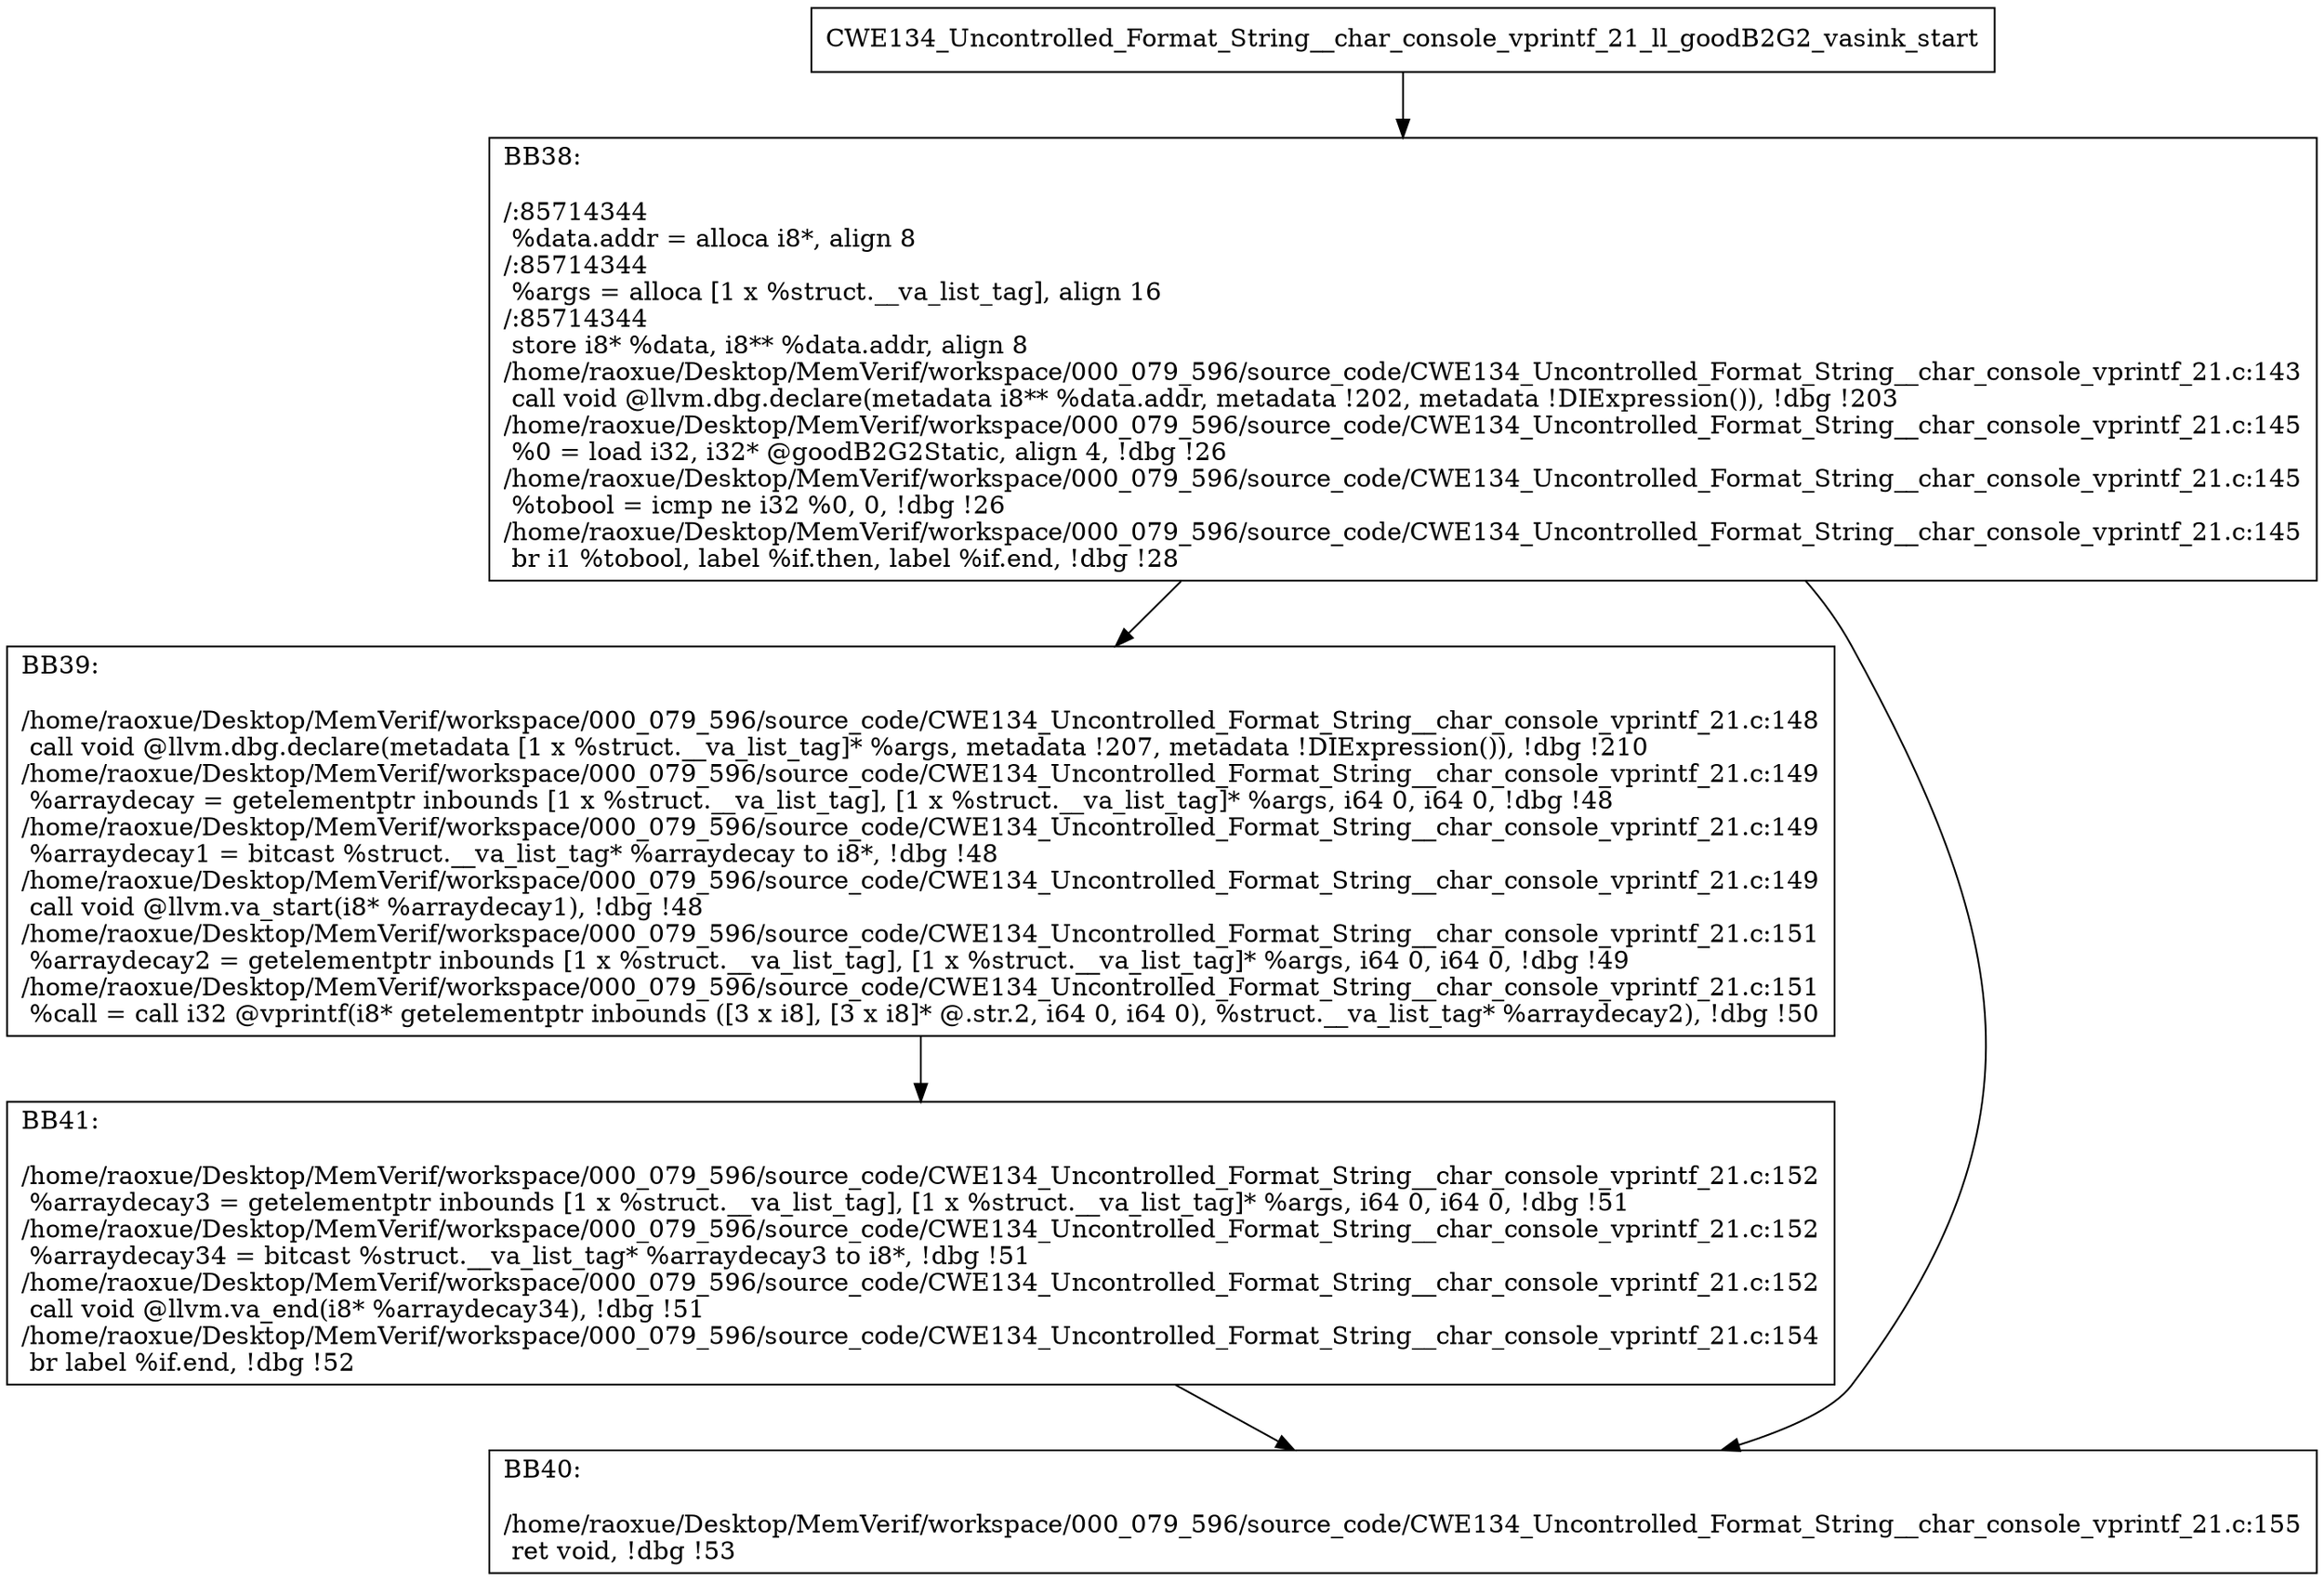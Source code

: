 digraph "CFG for'CWE134_Uncontrolled_Format_String__char_console_vprintf_21_ll_goodB2G2_vasink' function" {
	BBCWE134_Uncontrolled_Format_String__char_console_vprintf_21_ll_goodB2G2_vasink_start[shape=record,label="{CWE134_Uncontrolled_Format_String__char_console_vprintf_21_ll_goodB2G2_vasink_start}"];
	BBCWE134_Uncontrolled_Format_String__char_console_vprintf_21_ll_goodB2G2_vasink_start-> CWE134_Uncontrolled_Format_String__char_console_vprintf_21_ll_goodB2G2_vasinkBB38;
	CWE134_Uncontrolled_Format_String__char_console_vprintf_21_ll_goodB2G2_vasinkBB38 [shape=record, label="{BB38:\l\l/:85714344\l
  %data.addr = alloca i8*, align 8\l
/:85714344\l
  %args = alloca [1 x %struct.__va_list_tag], align 16\l
/:85714344\l
  store i8* %data, i8** %data.addr, align 8\l
/home/raoxue/Desktop/MemVerif/workspace/000_079_596/source_code/CWE134_Uncontrolled_Format_String__char_console_vprintf_21.c:143\l
  call void @llvm.dbg.declare(metadata i8** %data.addr, metadata !202, metadata !DIExpression()), !dbg !203\l
/home/raoxue/Desktop/MemVerif/workspace/000_079_596/source_code/CWE134_Uncontrolled_Format_String__char_console_vprintf_21.c:145\l
  %0 = load i32, i32* @goodB2G2Static, align 4, !dbg !26\l
/home/raoxue/Desktop/MemVerif/workspace/000_079_596/source_code/CWE134_Uncontrolled_Format_String__char_console_vprintf_21.c:145\l
  %tobool = icmp ne i32 %0, 0, !dbg !26\l
/home/raoxue/Desktop/MemVerif/workspace/000_079_596/source_code/CWE134_Uncontrolled_Format_String__char_console_vprintf_21.c:145\l
  br i1 %tobool, label %if.then, label %if.end, !dbg !28\l
}"];
	CWE134_Uncontrolled_Format_String__char_console_vprintf_21_ll_goodB2G2_vasinkBB38-> CWE134_Uncontrolled_Format_String__char_console_vprintf_21_ll_goodB2G2_vasinkBB39;
	CWE134_Uncontrolled_Format_String__char_console_vprintf_21_ll_goodB2G2_vasinkBB38-> CWE134_Uncontrolled_Format_String__char_console_vprintf_21_ll_goodB2G2_vasinkBB40;
	CWE134_Uncontrolled_Format_String__char_console_vprintf_21_ll_goodB2G2_vasinkBB39 [shape=record, label="{BB39:\l\l/home/raoxue/Desktop/MemVerif/workspace/000_079_596/source_code/CWE134_Uncontrolled_Format_String__char_console_vprintf_21.c:148\l
  call void @llvm.dbg.declare(metadata [1 x %struct.__va_list_tag]* %args, metadata !207, metadata !DIExpression()), !dbg !210\l
/home/raoxue/Desktop/MemVerif/workspace/000_079_596/source_code/CWE134_Uncontrolled_Format_String__char_console_vprintf_21.c:149\l
  %arraydecay = getelementptr inbounds [1 x %struct.__va_list_tag], [1 x %struct.__va_list_tag]* %args, i64 0, i64 0, !dbg !48\l
/home/raoxue/Desktop/MemVerif/workspace/000_079_596/source_code/CWE134_Uncontrolled_Format_String__char_console_vprintf_21.c:149\l
  %arraydecay1 = bitcast %struct.__va_list_tag* %arraydecay to i8*, !dbg !48\l
/home/raoxue/Desktop/MemVerif/workspace/000_079_596/source_code/CWE134_Uncontrolled_Format_String__char_console_vprintf_21.c:149\l
  call void @llvm.va_start(i8* %arraydecay1), !dbg !48\l
/home/raoxue/Desktop/MemVerif/workspace/000_079_596/source_code/CWE134_Uncontrolled_Format_String__char_console_vprintf_21.c:151\l
  %arraydecay2 = getelementptr inbounds [1 x %struct.__va_list_tag], [1 x %struct.__va_list_tag]* %args, i64 0, i64 0, !dbg !49\l
/home/raoxue/Desktop/MemVerif/workspace/000_079_596/source_code/CWE134_Uncontrolled_Format_String__char_console_vprintf_21.c:151\l
  %call = call i32 @vprintf(i8* getelementptr inbounds ([3 x i8], [3 x i8]* @.str.2, i64 0, i64 0), %struct.__va_list_tag* %arraydecay2), !dbg !50\l
}"];
	CWE134_Uncontrolled_Format_String__char_console_vprintf_21_ll_goodB2G2_vasinkBB39-> CWE134_Uncontrolled_Format_String__char_console_vprintf_21_ll_goodB2G2_vasinkBB41;
	CWE134_Uncontrolled_Format_String__char_console_vprintf_21_ll_goodB2G2_vasinkBB41 [shape=record, label="{BB41:\l\l/home/raoxue/Desktop/MemVerif/workspace/000_079_596/source_code/CWE134_Uncontrolled_Format_String__char_console_vprintf_21.c:152\l
  %arraydecay3 = getelementptr inbounds [1 x %struct.__va_list_tag], [1 x %struct.__va_list_tag]* %args, i64 0, i64 0, !dbg !51\l
/home/raoxue/Desktop/MemVerif/workspace/000_079_596/source_code/CWE134_Uncontrolled_Format_String__char_console_vprintf_21.c:152\l
  %arraydecay34 = bitcast %struct.__va_list_tag* %arraydecay3 to i8*, !dbg !51\l
/home/raoxue/Desktop/MemVerif/workspace/000_079_596/source_code/CWE134_Uncontrolled_Format_String__char_console_vprintf_21.c:152\l
  call void @llvm.va_end(i8* %arraydecay34), !dbg !51\l
/home/raoxue/Desktop/MemVerif/workspace/000_079_596/source_code/CWE134_Uncontrolled_Format_String__char_console_vprintf_21.c:154\l
  br label %if.end, !dbg !52\l
}"];
	CWE134_Uncontrolled_Format_String__char_console_vprintf_21_ll_goodB2G2_vasinkBB41-> CWE134_Uncontrolled_Format_String__char_console_vprintf_21_ll_goodB2G2_vasinkBB40;
	CWE134_Uncontrolled_Format_String__char_console_vprintf_21_ll_goodB2G2_vasinkBB40 [shape=record, label="{BB40:\l\l/home/raoxue/Desktop/MemVerif/workspace/000_079_596/source_code/CWE134_Uncontrolled_Format_String__char_console_vprintf_21.c:155\l
  ret void, !dbg !53\l
}"];
}
